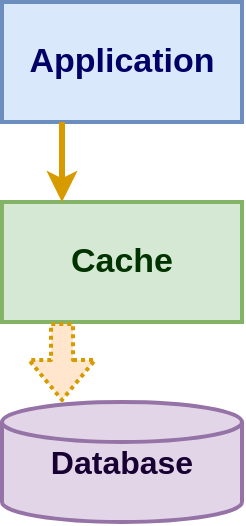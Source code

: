 <mxfile version="11.0.0" type="device"><diagram id="tYcYEfHydYN5r_36Phtv" name="Page-1"><mxGraphModel dx="1750" dy="949" grid="1" gridSize="10" guides="1" tooltips="1" connect="1" arrows="1" fold="1" page="1" pageScale="1" pageWidth="2000" pageHeight="2000" math="0" shadow="0"><root><mxCell id="0"/><mxCell id="1" parent="0"/><mxCell id="lzbQmqMPMEtsj4pPOmtb-1" value="&lt;font size=&quot;1&quot; color=&quot;#000066&quot;&gt;&lt;b style=&quot;font-size: 17px&quot;&gt;Application&lt;/b&gt;&lt;/font&gt;" style="rounded=0;whiteSpace=wrap;html=1;strokeWidth=2;fillColor=#dae8fc;strokeColor=#6c8ebf;" parent="1" vertex="1"><mxGeometry x="440" y="160" width="120" height="60" as="geometry"/></mxCell><mxCell id="lzbQmqMPMEtsj4pPOmtb-2" value="&lt;font size=&quot;1&quot; color=&quot;#003300&quot;&gt;&lt;b style=&quot;font-size: 17px&quot;&gt;Cache&lt;/b&gt;&lt;/font&gt;" style="rounded=0;whiteSpace=wrap;html=1;strokeWidth=2;fillColor=#d5e8d4;strokeColor=#82b366;" parent="1" vertex="1"><mxGeometry x="440" y="260" width="120" height="60" as="geometry"/></mxCell><mxCell id="lzbQmqMPMEtsj4pPOmtb-3" value="&lt;font style=&quot;font-size: 16px&quot; color=&quot;#190033&quot;&gt;&lt;b&gt;Database&lt;/b&gt;&lt;/font&gt;" style="strokeWidth=2;html=1;shape=mxgraph.flowchart.database;whiteSpace=wrap;fillColor=#e1d5e7;strokeColor=#9673a6;" parent="1" vertex="1"><mxGeometry x="440" y="360" width="120" height="60" as="geometry"/></mxCell><mxCell id="-APs6ruQuLM4OiObTD4z-1" value="" style="endArrow=classic;html=1;strokeWidth=3;entryX=0.25;entryY=0;entryDx=0;entryDy=0;exitX=0.25;exitY=1;exitDx=0;exitDy=0;fillColor=#ffe6cc;strokeColor=#d79b00;" parent="1" source="lzbQmqMPMEtsj4pPOmtb-1" target="lzbQmqMPMEtsj4pPOmtb-2" edge="1"><mxGeometry width="50" height="50" relative="1" as="geometry"><mxPoint x="440" y="490" as="sourcePoint"/><mxPoint x="490" y="440" as="targetPoint"/></mxGeometry></mxCell><mxCell id="-APs6ruQuLM4OiObTD4z-4" value="" style="endArrow=none;dashed=1;html=1;strokeWidth=2;entryX=0.25;entryY=1;entryDx=0;entryDy=0;jumpSize=0;endFill=0;startArrow=classic;startFill=1;dashPattern=1 1;fillColor=#ffe6cc;strokeColor=#d79b00;comic=0;shadow=0;shape=flexArrow;" parent="1" target="lzbQmqMPMEtsj4pPOmtb-2" edge="1"><mxGeometry width="50" height="50" relative="1" as="geometry"><mxPoint x="470" y="360" as="sourcePoint"/><mxPoint x="490" y="440" as="targetPoint"/></mxGeometry></mxCell></root></mxGraphModel></diagram></mxfile>